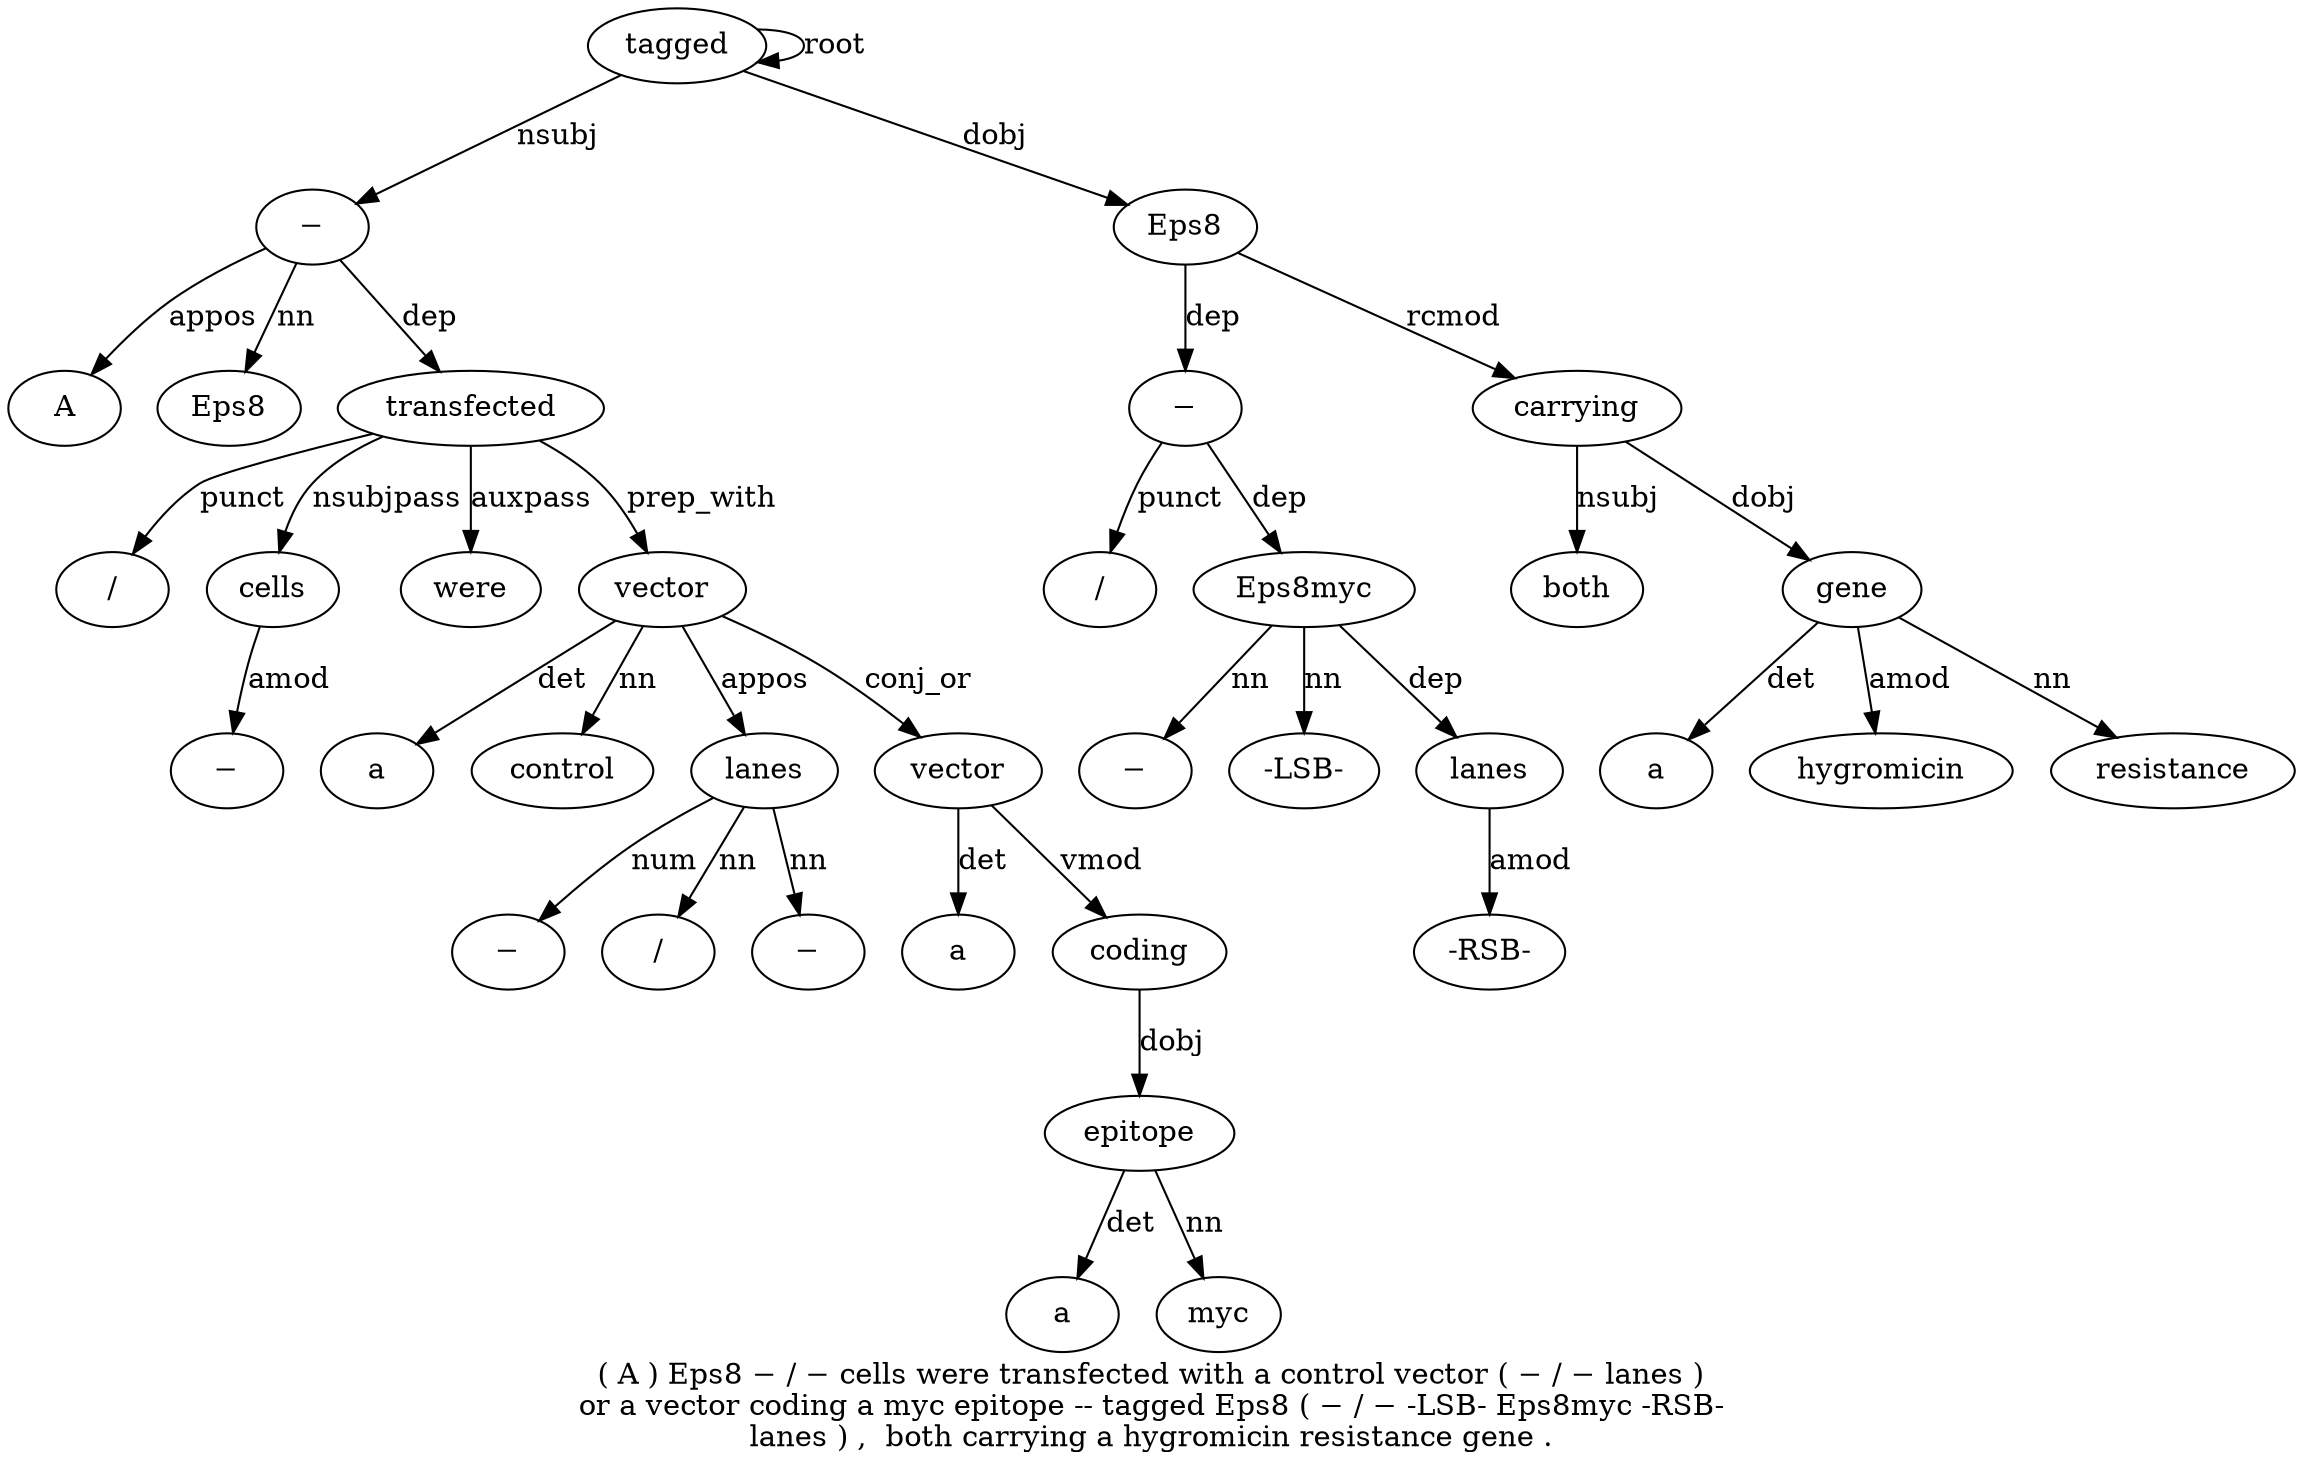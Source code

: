 digraph "( A ) Eps8 − / − cells were transfected with a control vector ( − / − lanes ) or a vector coding a myc epitope -- tagged Eps8 ( − / − -LSB- Eps8myc -RSB- lanes ) ,  both carrying a hygromicin resistance gene ." {
label="( A ) Eps8 − / − cells were transfected with a control vector ( − / − lanes )
or a vector coding a myc epitope -- tagged Eps8 ( − / − -LSB- Eps8myc -RSB-
lanes ) ,  both carrying a hygromicin resistance gene .";
"−5" [style=filled, fillcolor=white, label="−"];
A2 [style=filled, fillcolor=white, label=A];
"−5" -> A2  [label=appos];
Eps84 [style=filled, fillcolor=white, label=Eps8];
"−5" -> Eps84  [label=nn];
tagged29 [style=filled, fillcolor=white, label=tagged];
tagged29 -> "−5"  [label=nsubj];
transfected10 [style=filled, fillcolor=white, label=transfected];
"/6" [style=filled, fillcolor=white, label="/"];
transfected10 -> "/6"  [label=punct];
cells8 [style=filled, fillcolor=white, label=cells];
"−7" [style=filled, fillcolor=white, label="−"];
cells8 -> "−7"  [label=amod];
transfected10 -> cells8  [label=nsubjpass];
were9 [style=filled, fillcolor=white, label=were];
transfected10 -> were9  [label=auxpass];
"−5" -> transfected10  [label=dep];
vector14 [style=filled, fillcolor=white, label=vector];
a12 [style=filled, fillcolor=white, label=a];
vector14 -> a12  [label=det];
control13 [style=filled, fillcolor=white, label=control];
vector14 -> control13  [label=nn];
transfected10 -> vector14  [label=prep_with];
lanes19 [style=filled, fillcolor=white, label=lanes];
"−16" [style=filled, fillcolor=white, label="−"];
lanes19 -> "−16"  [label=num];
"/17" [style=filled, fillcolor=white, label="/"];
lanes19 -> "/17"  [label=nn];
"−18" [style=filled, fillcolor=white, label="−"];
lanes19 -> "−18"  [label=nn];
vector14 -> lanes19  [label=appos];
vector23 [style=filled, fillcolor=white, label=vector];
a22 [style=filled, fillcolor=white, label=a];
vector23 -> a22  [label=det];
vector14 -> vector23  [label=conj_or];
coding24 [style=filled, fillcolor=white, label=coding];
vector23 -> coding24  [label=vmod];
epitope27 [style=filled, fillcolor=white, label=epitope];
a25 [style=filled, fillcolor=white, label=a];
epitope27 -> a25  [label=det];
myc26 [style=filled, fillcolor=white, label=myc];
epitope27 -> myc26  [label=nn];
coding24 -> epitope27  [label=dobj];
tagged29 -> tagged29  [label=root];
Eps830 [style=filled, fillcolor=white, label=Eps8];
tagged29 -> Eps830  [label=dobj];
"−32" [style=filled, fillcolor=white, label="−"];
Eps830 -> "−32"  [label=dep];
"/33" [style=filled, fillcolor=white, label="/"];
"−32" -> "/33"  [label=punct];
Eps8myc36 [style=filled, fillcolor=white, label=Eps8myc];
"−34" [style=filled, fillcolor=white, label="−"];
Eps8myc36 -> "−34"  [label=nn];
"-LSB-35" [style=filled, fillcolor=white, label="-LSB-"];
Eps8myc36 -> "-LSB-35"  [label=nn];
"−32" -> Eps8myc36  [label=dep];
lanes38 [style=filled, fillcolor=white, label=lanes];
"-RSB-37" [style=filled, fillcolor=white, label="-RSB-"];
lanes38 -> "-RSB-37"  [label=amod];
Eps8myc36 -> lanes38  [label=dep];
carrying42 [style=filled, fillcolor=white, label=carrying];
both41 [style=filled, fillcolor=white, label=both];
carrying42 -> both41  [label=nsubj];
Eps830 -> carrying42  [label=rcmod];
gene46 [style=filled, fillcolor=white, label=gene];
a43 [style=filled, fillcolor=white, label=a];
gene46 -> a43  [label=det];
hygromicin44 [style=filled, fillcolor=white, label=hygromicin];
gene46 -> hygromicin44  [label=amod];
resistance45 [style=filled, fillcolor=white, label=resistance];
gene46 -> resistance45  [label=nn];
carrying42 -> gene46  [label=dobj];
}
